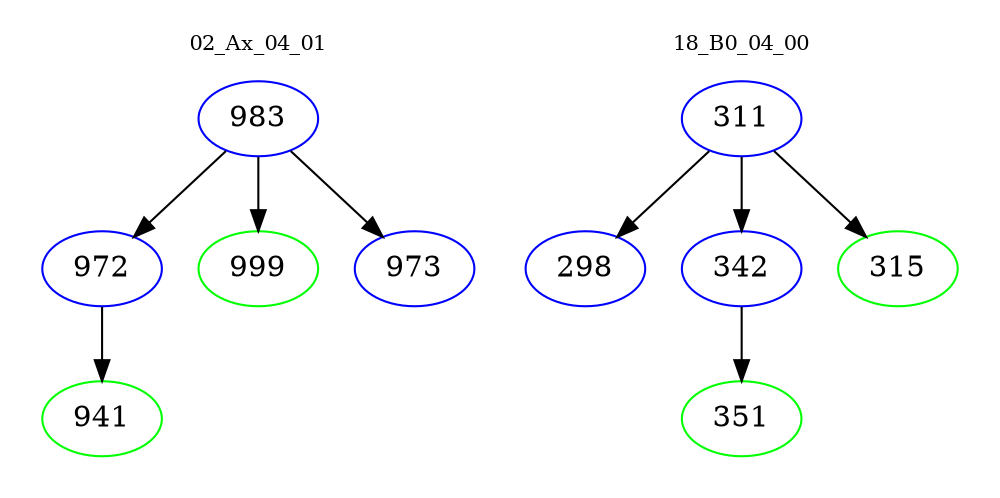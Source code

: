 digraph{
subgraph cluster_0 {
color = white
label = "02_Ax_04_01";
fontsize=10;
T0_983 [label="983", color="blue"]
T0_983 -> T0_972 [color="black"]
T0_972 [label="972", color="blue"]
T0_972 -> T0_941 [color="black"]
T0_941 [label="941", color="green"]
T0_983 -> T0_999 [color="black"]
T0_999 [label="999", color="green"]
T0_983 -> T0_973 [color="black"]
T0_973 [label="973", color="blue"]
}
subgraph cluster_1 {
color = white
label = "18_B0_04_00";
fontsize=10;
T1_311 [label="311", color="blue"]
T1_311 -> T1_298 [color="black"]
T1_298 [label="298", color="blue"]
T1_311 -> T1_342 [color="black"]
T1_342 [label="342", color="blue"]
T1_342 -> T1_351 [color="black"]
T1_351 [label="351", color="green"]
T1_311 -> T1_315 [color="black"]
T1_315 [label="315", color="green"]
}
}

